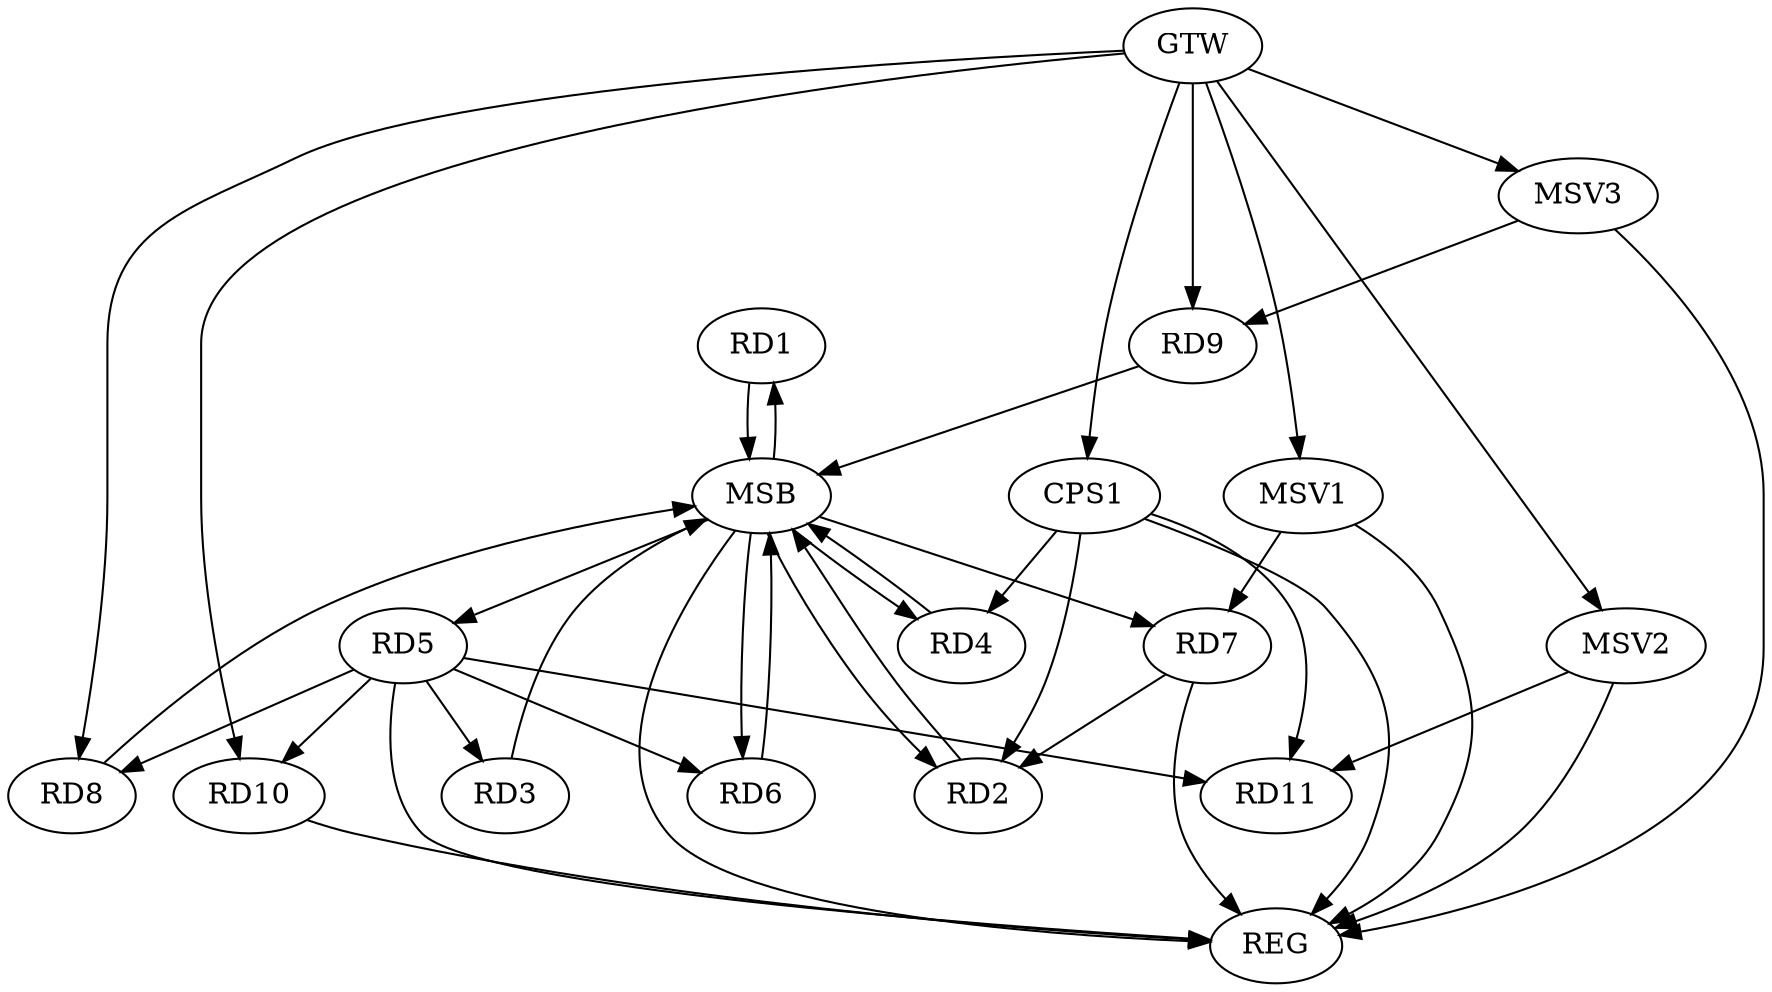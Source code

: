 strict digraph G {
  RD1 [ label="RD1" ];
  RD2 [ label="RD2" ];
  RD3 [ label="RD3" ];
  RD4 [ label="RD4" ];
  RD5 [ label="RD5" ];
  RD6 [ label="RD6" ];
  RD7 [ label="RD7" ];
  RD8 [ label="RD8" ];
  RD9 [ label="RD9" ];
  RD10 [ label="RD10" ];
  RD11 [ label="RD11" ];
  CPS1 [ label="CPS1" ];
  GTW [ label="GTW" ];
  REG [ label="REG" ];
  MSB [ label="MSB" ];
  MSV1 [ label="MSV1" ];
  MSV2 [ label="MSV2" ];
  MSV3 [ label="MSV3" ];
  RD7 -> RD2;
  RD5 -> RD3;
  CPS1 -> RD2;
  CPS1 -> RD4;
  CPS1 -> RD11;
  GTW -> RD8;
  GTW -> RD9;
  GTW -> RD10;
  GTW -> CPS1;
  RD5 -> REG;
  RD7 -> REG;
  RD10 -> REG;
  CPS1 -> REG;
  RD1 -> MSB;
  MSB -> RD5;
  MSB -> RD7;
  MSB -> REG;
  RD2 -> MSB;
  RD3 -> MSB;
  MSB -> RD6;
  RD4 -> MSB;
  RD6 -> MSB;
  MSB -> RD1;
  RD8 -> MSB;
  MSB -> RD2;
  RD9 -> MSB;
  MSB -> RD4;
  RD5 -> RD11;
  RD5 -> RD6;
  RD5 -> RD8;
  RD5 -> RD10;
  MSV1 -> RD7;
  GTW -> MSV1;
  MSV1 -> REG;
  MSV2 -> RD11;
  GTW -> MSV2;
  MSV2 -> REG;
  MSV3 -> RD9;
  GTW -> MSV3;
  MSV3 -> REG;
}

